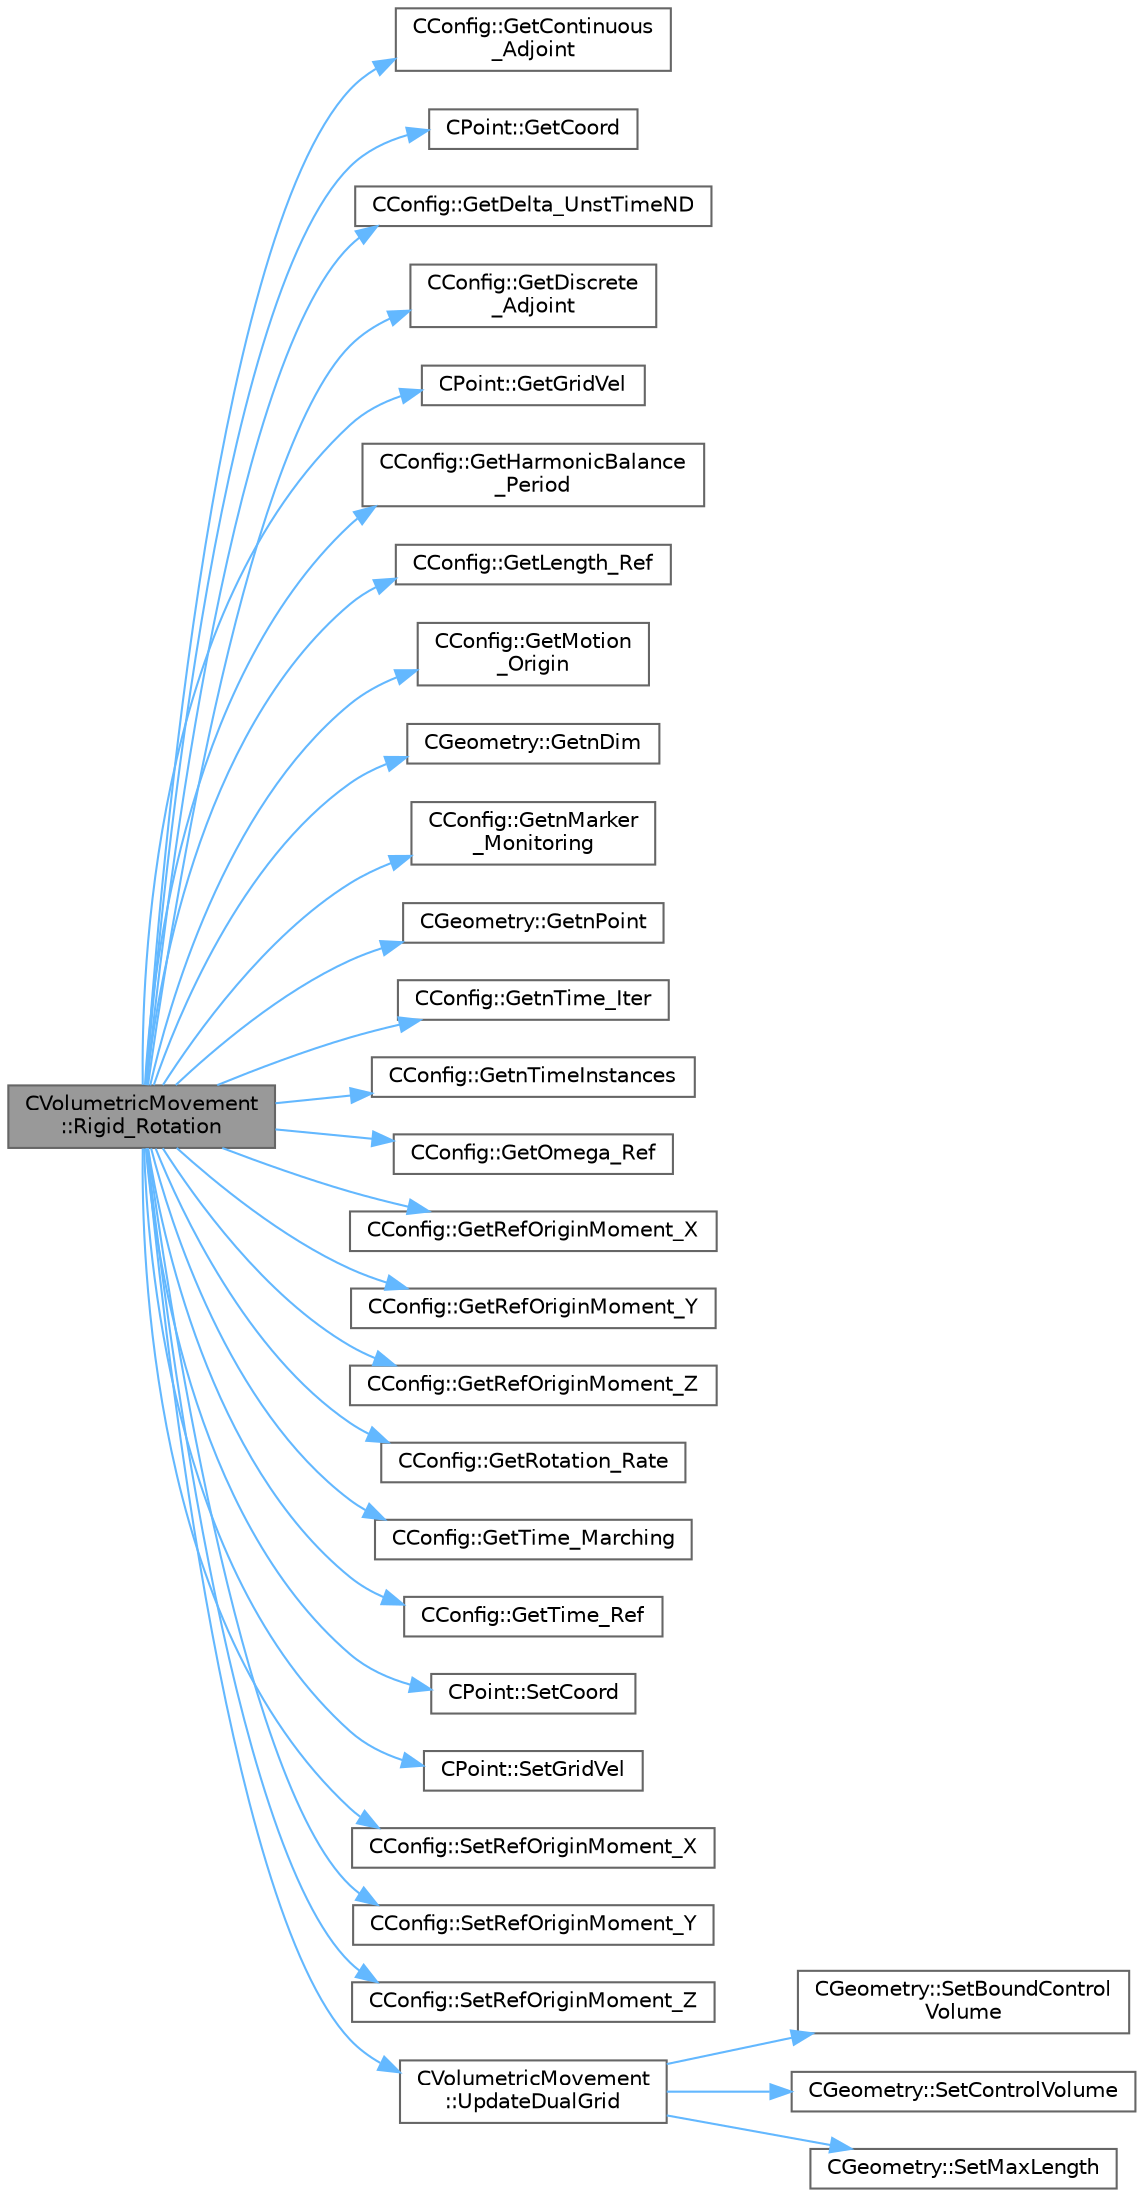 digraph "CVolumetricMovement::Rigid_Rotation"
{
 // LATEX_PDF_SIZE
  bgcolor="transparent";
  edge [fontname=Helvetica,fontsize=10,labelfontname=Helvetica,labelfontsize=10];
  node [fontname=Helvetica,fontsize=10,shape=box,height=0.2,width=0.4];
  rankdir="LR";
  Node1 [id="Node000001",label="CVolumetricMovement\l::Rigid_Rotation",height=0.2,width=0.4,color="gray40", fillcolor="grey60", style="filled", fontcolor="black",tooltip="Unsteady grid movement using rigid mesh rotation."];
  Node1 -> Node2 [id="edge1_Node000001_Node000002",color="steelblue1",style="solid",tooltip=" "];
  Node2 [id="Node000002",label="CConfig::GetContinuous\l_Adjoint",height=0.2,width=0.4,color="grey40", fillcolor="white", style="filled",URL="$classCConfig.html#a1eb754aa86fb8154bc9eefea616b7cf9",tooltip="Determines if problem is adjoint."];
  Node1 -> Node3 [id="edge2_Node000001_Node000003",color="steelblue1",style="solid",tooltip=" "];
  Node3 [id="Node000003",label="CPoint::GetCoord",height=0.2,width=0.4,color="grey40", fillcolor="white", style="filled",URL="$classCPoint.html#ab16c29dd03911529cd73bf467c313179",tooltip="Get the coordinates dor the control volume."];
  Node1 -> Node4 [id="edge3_Node000001_Node000004",color="steelblue1",style="solid",tooltip=" "];
  Node4 [id="Node000004",label="CConfig::GetDelta_UnstTimeND",height=0.2,width=0.4,color="grey40", fillcolor="white", style="filled",URL="$classCConfig.html#a0acfef8e480970316e9e672eacd59e9b",tooltip="If we are prforming an unsteady simulation, there is only one value of the time step for the complete..."];
  Node1 -> Node5 [id="edge4_Node000001_Node000005",color="steelblue1",style="solid",tooltip=" "];
  Node5 [id="Node000005",label="CConfig::GetDiscrete\l_Adjoint",height=0.2,width=0.4,color="grey40", fillcolor="white", style="filled",URL="$classCConfig.html#ab3928c4e6debcf50dcd0d38985f6980c",tooltip="Get the indicator whether we are solving an discrete adjoint problem."];
  Node1 -> Node6 [id="edge5_Node000001_Node000006",color="steelblue1",style="solid",tooltip=" "];
  Node6 [id="Node000006",label="CPoint::GetGridVel",height=0.2,width=0.4,color="grey40", fillcolor="white", style="filled",URL="$classCPoint.html#ad7b8ff47f6645f36c9a529073343c097",tooltip="Get the value of the grid velocity at the point."];
  Node1 -> Node7 [id="edge6_Node000001_Node000007",color="steelblue1",style="solid",tooltip=" "];
  Node7 [id="Node000007",label="CConfig::GetHarmonicBalance\l_Period",height=0.2,width=0.4,color="grey40", fillcolor="white", style="filled",URL="$classCConfig.html#a07cc0a5f73a166693d50f502f6fb425b",tooltip="Retrieves the period of oscillations to be used with Harmonic Balance."];
  Node1 -> Node8 [id="edge7_Node000001_Node000008",color="steelblue1",style="solid",tooltip=" "];
  Node8 [id="Node000008",label="CConfig::GetLength_Ref",height=0.2,width=0.4,color="grey40", fillcolor="white", style="filled",URL="$classCConfig.html#a4c1facfb47bc3aee60dc92a350f0a82d",tooltip="Get the value of the reference length for non-dimensionalization. This value should always be 1 inter..."];
  Node1 -> Node9 [id="edge8_Node000001_Node000009",color="steelblue1",style="solid",tooltip=" "];
  Node9 [id="Node000009",label="CConfig::GetMotion\l_Origin",height=0.2,width=0.4,color="grey40", fillcolor="white", style="filled",URL="$classCConfig.html#a148a58b999d4e8767667fffc76b245f6",tooltip="Get the mesh motion origin."];
  Node1 -> Node10 [id="edge9_Node000001_Node000010",color="steelblue1",style="solid",tooltip=" "];
  Node10 [id="Node000010",label="CGeometry::GetnDim",height=0.2,width=0.4,color="grey40", fillcolor="white", style="filled",URL="$classCGeometry.html#ace7f7fe876f629f5bd5f92d4805a1a4b",tooltip="Get number of coordinates."];
  Node1 -> Node11 [id="edge10_Node000001_Node000011",color="steelblue1",style="solid",tooltip=" "];
  Node11 [id="Node000011",label="CConfig::GetnMarker\l_Monitoring",height=0.2,width=0.4,color="grey40", fillcolor="white", style="filled",URL="$classCConfig.html#a6e65810e59b8015104b84c4fd5b1d7f9",tooltip="Get the total number of monitoring markers."];
  Node1 -> Node12 [id="edge11_Node000001_Node000012",color="steelblue1",style="solid",tooltip=" "];
  Node12 [id="Node000012",label="CGeometry::GetnPoint",height=0.2,width=0.4,color="grey40", fillcolor="white", style="filled",URL="$classCGeometry.html#a275fb07cd99ab79d7a04b4862280169d",tooltip="Get number of points."];
  Node1 -> Node13 [id="edge12_Node000001_Node000013",color="steelblue1",style="solid",tooltip=" "];
  Node13 [id="Node000013",label="CConfig::GetnTime_Iter",height=0.2,width=0.4,color="grey40", fillcolor="white", style="filled",URL="$classCConfig.html#a22b101932c391aea5173975130f488fd",tooltip="Get the number of time iterations."];
  Node1 -> Node14 [id="edge13_Node000001_Node000014",color="steelblue1",style="solid",tooltip=" "];
  Node14 [id="Node000014",label="CConfig::GetnTimeInstances",height=0.2,width=0.4,color="grey40", fillcolor="white", style="filled",URL="$classCConfig.html#a6ae9111090db52de2f8f07f77d6416d5",tooltip="Retrieves the number of periodic time instances for Harmonic Balance."];
  Node1 -> Node15 [id="edge14_Node000001_Node000015",color="steelblue1",style="solid",tooltip=" "];
  Node15 [id="Node000015",label="CConfig::GetOmega_Ref",height=0.2,width=0.4,color="grey40", fillcolor="white", style="filled",URL="$classCConfig.html#ab3ab2f06b6d038aea73beed05cd13448",tooltip="Get the value of the reference angular velocity for non-dimensionalization."];
  Node1 -> Node16 [id="edge15_Node000001_Node000016",color="steelblue1",style="solid",tooltip=" "];
  Node16 [id="Node000016",label="CConfig::GetRefOriginMoment_X",height=0.2,width=0.4,color="grey40", fillcolor="white", style="filled",URL="$classCConfig.html#ae2bc0ddfc474009ae0442d0cdf715e82",tooltip="Get reference origin x-coordinate for moment computation."];
  Node1 -> Node17 [id="edge16_Node000001_Node000017",color="steelblue1",style="solid",tooltip=" "];
  Node17 [id="Node000017",label="CConfig::GetRefOriginMoment_Y",height=0.2,width=0.4,color="grey40", fillcolor="white", style="filled",URL="$classCConfig.html#afedf678c54b1fd2a8ca8fb4a2c15f6ef",tooltip="Get reference origin y-coordinate for moment computation."];
  Node1 -> Node18 [id="edge17_Node000001_Node000018",color="steelblue1",style="solid",tooltip=" "];
  Node18 [id="Node000018",label="CConfig::GetRefOriginMoment_Z",height=0.2,width=0.4,color="grey40", fillcolor="white", style="filled",URL="$classCConfig.html#aae292489e72b3419177723578bb5970a",tooltip="Get reference origin z-coordinate for moment computation."];
  Node1 -> Node19 [id="edge18_Node000001_Node000019",color="steelblue1",style="solid",tooltip=" "];
  Node19 [id="Node000019",label="CConfig::GetRotation_Rate",height=0.2,width=0.4,color="grey40", fillcolor="white", style="filled",URL="$classCConfig.html#a3f9890ff8ca2b98646e4ebf3de8c9c13",tooltip="Get the rotation rate of the mesh."];
  Node1 -> Node20 [id="edge19_Node000001_Node000020",color="steelblue1",style="solid",tooltip=" "];
  Node20 [id="Node000020",label="CConfig::GetTime_Marching",height=0.2,width=0.4,color="grey40", fillcolor="white", style="filled",URL="$classCConfig.html#ac47e04d76ce865893a94dcedd3c9b6a5",tooltip="Provides information about the time integration, and change the write in the output files information..."];
  Node1 -> Node21 [id="edge20_Node000001_Node000021",color="steelblue1",style="solid",tooltip=" "];
  Node21 [id="Node000021",label="CConfig::GetTime_Ref",height=0.2,width=0.4,color="grey40", fillcolor="white", style="filled",URL="$classCConfig.html#a4c79c371ab6c2973f768a6104fce3853",tooltip="Get the value of the reference time for non-dimensionalization."];
  Node1 -> Node22 [id="edge21_Node000001_Node000022",color="steelblue1",style="solid",tooltip=" "];
  Node22 [id="Node000022",label="CPoint::SetCoord",height=0.2,width=0.4,color="grey40", fillcolor="white", style="filled",URL="$classCPoint.html#af3545cace579269797a534b6a10a42e1",tooltip="Set the coordinates for the control volume."];
  Node1 -> Node23 [id="edge22_Node000001_Node000023",color="steelblue1",style="solid",tooltip=" "];
  Node23 [id="Node000023",label="CPoint::SetGridVel",height=0.2,width=0.4,color="grey40", fillcolor="white", style="filled",URL="$classCPoint.html#accb2a44a58e7fc7a0e0f2a029cacc257",tooltip="Set the value of the grid velocity at the point."];
  Node1 -> Node24 [id="edge23_Node000001_Node000024",color="steelblue1",style="solid",tooltip=" "];
  Node24 [id="Node000024",label="CConfig::SetRefOriginMoment_X",height=0.2,width=0.4,color="grey40", fillcolor="white", style="filled",URL="$classCConfig.html#a6ca8f557014e78ee9086efefa37513f1",tooltip="Set reference origin x-coordinate for moment computation."];
  Node1 -> Node25 [id="edge24_Node000001_Node000025",color="steelblue1",style="solid",tooltip=" "];
  Node25 [id="Node000025",label="CConfig::SetRefOriginMoment_Y",height=0.2,width=0.4,color="grey40", fillcolor="white", style="filled",URL="$classCConfig.html#a6adc72e34adb72c23b38cd1cf557ea19",tooltip="Set reference origin y-coordinate for moment computation."];
  Node1 -> Node26 [id="edge25_Node000001_Node000026",color="steelblue1",style="solid",tooltip=" "];
  Node26 [id="Node000026",label="CConfig::SetRefOriginMoment_Z",height=0.2,width=0.4,color="grey40", fillcolor="white", style="filled",URL="$classCConfig.html#a009fb5f6b1c3a184a5c03ae95996e6e7",tooltip="Set reference origin z-coordinate for moment computation."];
  Node1 -> Node27 [id="edge26_Node000001_Node000027",color="steelblue1",style="solid",tooltip=" "];
  Node27 [id="Node000027",label="CVolumetricMovement\l::UpdateDualGrid",height=0.2,width=0.4,color="grey40", fillcolor="white", style="filled",URL="$classCVolumetricMovement.html#a434fc9989fc773704d174d048a4ca61e",tooltip="Update the dual grid after the grid movement (edges and control volumes)."];
  Node27 -> Node28 [id="edge27_Node000027_Node000028",color="steelblue1",style="solid",tooltip=" "];
  Node28 [id="Node000028",label="CGeometry::SetBoundControl\lVolume",height=0.2,width=0.4,color="grey40", fillcolor="white", style="filled",URL="$classCGeometry.html#a0b41f8d5d800f92ceb6ade66cc2a158c",tooltip="A virtual member."];
  Node27 -> Node29 [id="edge28_Node000027_Node000029",color="steelblue1",style="solid",tooltip=" "];
  Node29 [id="Node000029",label="CGeometry::SetControlVolume",height=0.2,width=0.4,color="grey40", fillcolor="white", style="filled",URL="$classCGeometry.html#ab6583796f03a4cc6c3db6d7874d7b36f",tooltip="Sets control volume."];
  Node27 -> Node30 [id="edge29_Node000027_Node000030",color="steelblue1",style="solid",tooltip=" "];
  Node30 [id="Node000030",label="CGeometry::SetMaxLength",height=0.2,width=0.4,color="grey40", fillcolor="white", style="filled",URL="$classCGeometry.html#a4e68700218f3d58806c0827c64e63599",tooltip="Set max length."];
}
